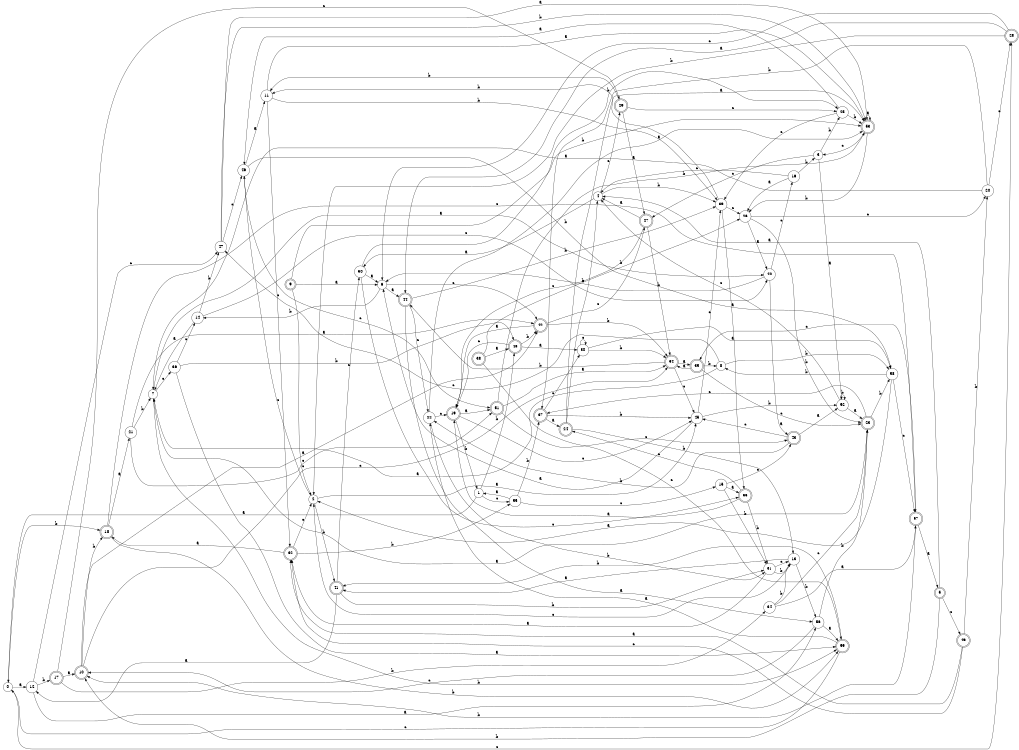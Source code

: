 digraph n48_4 {
__start0 [label="" shape="none"];

rankdir=LR;
size="8,5";

s0 [style="filled", color="black", fillcolor="white" shape="circle", label="0"];
s1 [style="filled", color="black", fillcolor="white" shape="circle", label="1"];
s2 [style="filled", color="black", fillcolor="white" shape="circle", label="2"];
s3 [style="filled", color="black", fillcolor="white" shape="circle", label="3"];
s4 [style="filled", color="black", fillcolor="white" shape="circle", label="4"];
s5 [style="rounded,filled", color="black", fillcolor="white" shape="doublecircle", label="5"];
s6 [style="filled", color="black", fillcolor="white" shape="circle", label="6"];
s7 [style="filled", color="black", fillcolor="white" shape="circle", label="7"];
s8 [style="filled", color="black", fillcolor="white" shape="circle", label="8"];
s9 [style="rounded,filled", color="black", fillcolor="white" shape="doublecircle", label="9"];
s10 [style="rounded,filled", color="black", fillcolor="white" shape="doublecircle", label="10"];
s11 [style="filled", color="black", fillcolor="white" shape="circle", label="11"];
s12 [style="filled", color="black", fillcolor="white" shape="circle", label="12"];
s13 [style="filled", color="black", fillcolor="white" shape="circle", label="13"];
s14 [style="filled", color="black", fillcolor="white" shape="circle", label="14"];
s15 [style="filled", color="black", fillcolor="white" shape="circle", label="15"];
s16 [style="filled", color="black", fillcolor="white" shape="circle", label="16"];
s17 [style="rounded,filled", color="black", fillcolor="white" shape="doublecircle", label="17"];
s18 [style="rounded,filled", color="black", fillcolor="white" shape="doublecircle", label="18"];
s19 [style="rounded,filled", color="black", fillcolor="white" shape="doublecircle", label="19"];
s20 [style="filled", color="black", fillcolor="white" shape="circle", label="20"];
s21 [style="filled", color="black", fillcolor="white" shape="circle", label="21"];
s22 [style="filled", color="black", fillcolor="white" shape="circle", label="22"];
s23 [style="rounded,filled", color="black", fillcolor="white" shape="doublecircle", label="23"];
s24 [style="rounded,filled", color="black", fillcolor="white" shape="doublecircle", label="24"];
s25 [style="filled", color="black", fillcolor="white" shape="circle", label="25"];
s26 [style="filled", color="black", fillcolor="white" shape="circle", label="26"];
s27 [style="rounded,filled", color="black", fillcolor="white" shape="doublecircle", label="27"];
s28 [style="rounded,filled", color="black", fillcolor="white" shape="doublecircle", label="28"];
s29 [style="rounded,filled", color="black", fillcolor="white" shape="doublecircle", label="29"];
s30 [style="filled", color="black", fillcolor="white" shape="circle", label="30"];
s31 [style="filled", color="black", fillcolor="white" shape="circle", label="31"];
s32 [style="rounded,filled", color="black", fillcolor="white" shape="doublecircle", label="32"];
s33 [style="rounded,filled", color="black", fillcolor="white" shape="doublecircle", label="33"];
s34 [style="filled", color="black", fillcolor="white" shape="circle", label="34"];
s35 [style="rounded,filled", color="black", fillcolor="white" shape="doublecircle", label="35"];
s36 [style="filled", color="black", fillcolor="white" shape="circle", label="36"];
s37 [style="rounded,filled", color="black", fillcolor="white" shape="doublecircle", label="37"];
s38 [style="rounded,filled", color="black", fillcolor="white" shape="doublecircle", label="38"];
s39 [style="filled", color="black", fillcolor="white" shape="circle", label="39"];
s40 [style="filled", color="black", fillcolor="white" shape="circle", label="40"];
s41 [style="rounded,filled", color="black", fillcolor="white" shape="doublecircle", label="41"];
s42 [style="rounded,filled", color="black", fillcolor="white" shape="doublecircle", label="42"];
s43 [style="rounded,filled", color="black", fillcolor="white" shape="doublecircle", label="43"];
s44 [style="rounded,filled", color="black", fillcolor="white" shape="doublecircle", label="44"];
s45 [style="filled", color="black", fillcolor="white" shape="circle", label="45"];
s46 [style="filled", color="black", fillcolor="white" shape="circle", label="46"];
s47 [style="filled", color="black", fillcolor="white" shape="circle", label="47"];
s48 [style="rounded,filled", color="black", fillcolor="white" shape="doublecircle", label="48"];
s49 [style="rounded,filled", color="black", fillcolor="white" shape="doublecircle", label="49"];
s50 [style="filled", color="black", fillcolor="white" shape="circle", label="50"];
s51 [style="rounded,filled", color="black", fillcolor="white" shape="doublecircle", label="51"];
s52 [style="filled", color="black", fillcolor="white" shape="circle", label="52"];
s53 [style="rounded,filled", color="black", fillcolor="white" shape="doublecircle", label="53"];
s54 [style="rounded,filled", color="black", fillcolor="white" shape="doublecircle", label="54"];
s55 [style="filled", color="black", fillcolor="white" shape="circle", label="55"];
s56 [style="filled", color="black", fillcolor="white" shape="circle", label="56"];
s57 [style="rounded,filled", color="black", fillcolor="white" shape="doublecircle", label="57"];
s58 [style="filled", color="black", fillcolor="white" shape="circle", label="58"];
s59 [style="rounded,filled", color="black", fillcolor="white" shape="doublecircle", label="59"];
s0 -> s12 [label="a"];
s0 -> s18 [label="b"];
s0 -> s28 [label="c"];
s1 -> s0 [label="a"];
s1 -> s48 [label="b"];
s1 -> s55 [label="c"];
s2 -> s45 [label="a"];
s2 -> s41 [label="b"];
s2 -> s46 [label="c"];
s3 -> s52 [label="a"];
s3 -> s25 [label="b"];
s3 -> s27 [label="c"];
s4 -> s50 [label="a"];
s4 -> s39 [label="b"];
s4 -> s29 [label="c"];
s5 -> s4 [label="a"];
s5 -> s10 [label="b"];
s5 -> s49 [label="c"];
s6 -> s44 [label="a"];
s6 -> s14 [label="b"];
s6 -> s42 [label="c"];
s7 -> s40 [label="a"];
s7 -> s59 [label="b"];
s7 -> s36 [label="c"];
s8 -> s7 [label="a"];
s8 -> s58 [label="b"];
s8 -> s47 [label="c"];
s9 -> s6 [label="a"];
s9 -> s53 [label="b"];
s9 -> s2 [label="c"];
s10 -> s42 [label="a"];
s10 -> s18 [label="b"];
s10 -> s54 [label="c"];
s11 -> s53 [label="a"];
s11 -> s39 [label="b"];
s11 -> s32 [label="c"];
s12 -> s56 [label="a"];
s12 -> s17 [label="b"];
s12 -> s47 [label="c"];
s13 -> s41 [label="a"];
s13 -> s56 [label="b"];
s13 -> s2 [label="c"];
s14 -> s7 [label="a"];
s14 -> s47 [label="b"];
s14 -> s40 [label="c"];
s15 -> s33 [label="a"];
s15 -> s31 [label="b"];
s15 -> s43 [label="c"];
s16 -> s26 [label="a"];
s16 -> s3 [label="b"];
s16 -> s4 [label="c"];
s17 -> s10 [label="a"];
s17 -> s34 [label="b"];
s17 -> s29 [label="c"];
s18 -> s21 [label="a"];
s18 -> s59 [label="b"];
s18 -> s57 [label="c"];
s19 -> s51 [label="a"];
s19 -> s1 [label="b"];
s19 -> s45 [label="c"];
s20 -> s7 [label="a"];
s20 -> s37 [label="b"];
s20 -> s28 [label="c"];
s21 -> s42 [label="a"];
s21 -> s7 [label="b"];
s21 -> s51 [label="c"];
s22 -> s53 [label="a"];
s22 -> s31 [label="b"];
s22 -> s19 [label="c"];
s23 -> s7 [label="a"];
s23 -> s58 [label="b"];
s23 -> s37 [label="c"];
s24 -> s53 [label="a"];
s24 -> s13 [label="b"];
s24 -> s4 [label="c"];
s25 -> s46 [label="a"];
s25 -> s53 [label="b"];
s25 -> s39 [label="c"];
s26 -> s40 [label="a"];
s26 -> s23 [label="b"];
s26 -> s20 [label="c"];
s27 -> s4 [label="a"];
s27 -> s54 [label="b"];
s27 -> s19 [label="c"];
s28 -> s44 [label="a"];
s28 -> s2 [label="b"];
s28 -> s6 [label="c"];
s29 -> s27 [label="a"];
s29 -> s11 [label="b"];
s29 -> s25 [label="c"];
s30 -> s58 [label="a"];
s30 -> s54 [label="b"];
s30 -> s30 [label="c"];
s31 -> s32 [label="a"];
s31 -> s13 [label="b"];
s31 -> s13 [label="c"];
s32 -> s18 [label="a"];
s32 -> s55 [label="b"];
s32 -> s2 [label="c"];
s33 -> s19 [label="a"];
s33 -> s31 [label="b"];
s33 -> s24 [label="c"];
s34 -> s57 [label="a"];
s34 -> s13 [label="b"];
s34 -> s23 [label="c"];
s35 -> s54 [label="a"];
s35 -> s8 [label="b"];
s35 -> s23 [label="c"];
s36 -> s59 [label="a"];
s36 -> s48 [label="b"];
s36 -> s14 [label="c"];
s37 -> s24 [label="a"];
s37 -> s45 [label="b"];
s37 -> s30 [label="c"];
s38 -> s48 [label="a"];
s38 -> s26 [label="b"];
s38 -> s59 [label="c"];
s39 -> s33 [label="a"];
s39 -> s11 [label="b"];
s39 -> s26 [label="c"];
s40 -> s43 [label="a"];
s40 -> s6 [label="b"];
s40 -> s16 [label="c"];
s41 -> s12 [label="a"];
s41 -> s31 [label="b"];
s41 -> s50 [label="c"];
s42 -> s19 [label="a"];
s42 -> s54 [label="b"];
s42 -> s27 [label="c"];
s43 -> s52 [label="a"];
s43 -> s22 [label="b"];
s43 -> s45 [label="c"];
s44 -> s56 [label="a"];
s44 -> s39 [label="b"];
s44 -> s22 [label="c"];
s45 -> s6 [label="a"];
s45 -> s52 [label="b"];
s45 -> s39 [label="c"];
s46 -> s11 [label="a"];
s46 -> s58 [label="b"];
s46 -> s51 [label="c"];
s47 -> s53 [label="a"];
s47 -> s53 [label="b"];
s47 -> s46 [label="c"];
s48 -> s30 [label="a"];
s48 -> s42 [label="b"];
s48 -> s19 [label="c"];
s49 -> s32 [label="a"];
s49 -> s20 [label="b"];
s49 -> s32 [label="c"];
s50 -> s6 [label="a"];
s50 -> s25 [label="b"];
s50 -> s33 [label="c"];
s51 -> s54 [label="a"];
s51 -> s53 [label="b"];
s51 -> s43 [label="c"];
s52 -> s23 [label="a"];
s52 -> s52 [label="b"];
s52 -> s4 [label="c"];
s53 -> s53 [label="a"];
s53 -> s26 [label="b"];
s53 -> s3 [label="c"];
s54 -> s35 [label="a"];
s54 -> s44 [label="b"];
s54 -> s45 [label="c"];
s55 -> s1 [label="a"];
s55 -> s37 [label="b"];
s55 -> s15 [label="c"];
s56 -> s59 [label="a"];
s56 -> s23 [label="b"];
s56 -> s10 [label="c"];
s57 -> s5 [label="a"];
s57 -> s10 [label="b"];
s57 -> s35 [label="c"];
s58 -> s2 [label="a"];
s58 -> s8 [label="b"];
s58 -> s57 [label="c"];
s59 -> s22 [label="a"];
s59 -> s41 [label="b"];
s59 -> s0 [label="c"];

}